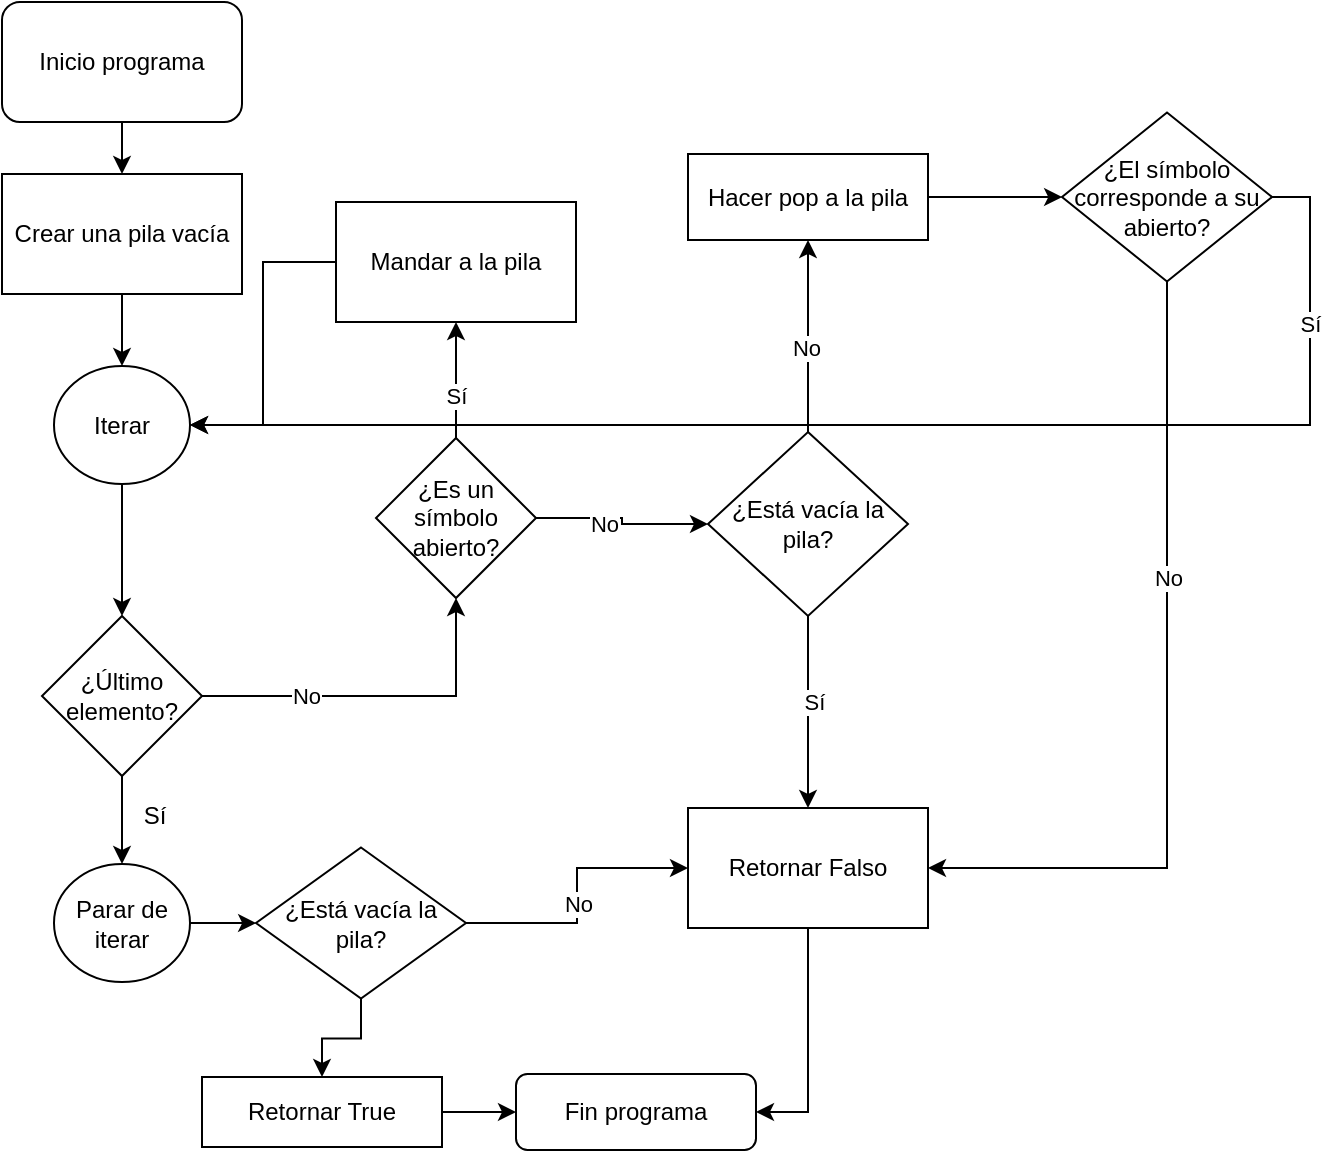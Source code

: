 <mxfile version="27.0.6">
  <diagram name="Page-1" id="LyUSRzBJaRKsTFevG2nt">
    <mxGraphModel dx="934" dy="591" grid="0" gridSize="10" guides="1" tooltips="1" connect="1" arrows="1" fold="1" page="0" pageScale="1" pageWidth="850" pageHeight="1100" math="0" shadow="0">
      <root>
        <mxCell id="0" />
        <mxCell id="1" parent="0" />
        <mxCell id="Reo4xvZxNqNLmAQbo8K--3" value="" style="edgeStyle=orthogonalEdgeStyle;rounded=0;orthogonalLoop=1;jettySize=auto;html=1;" edge="1" parent="1" source="Reo4xvZxNqNLmAQbo8K--1" target="Reo4xvZxNqNLmAQbo8K--2">
          <mxGeometry relative="1" as="geometry" />
        </mxCell>
        <mxCell id="Reo4xvZxNqNLmAQbo8K--1" value="Inicio programa" style="rounded=1;whiteSpace=wrap;html=1;" vertex="1" parent="1">
          <mxGeometry x="167" y="65" width="120" height="60" as="geometry" />
        </mxCell>
        <mxCell id="Reo4xvZxNqNLmAQbo8K--5" value="" style="edgeStyle=orthogonalEdgeStyle;rounded=0;orthogonalLoop=1;jettySize=auto;html=1;" edge="1" parent="1" source="Reo4xvZxNqNLmAQbo8K--2" target="Reo4xvZxNqNLmAQbo8K--4">
          <mxGeometry relative="1" as="geometry" />
        </mxCell>
        <mxCell id="Reo4xvZxNqNLmAQbo8K--2" value="Crear una pila vacía" style="rounded=0;whiteSpace=wrap;html=1;" vertex="1" parent="1">
          <mxGeometry x="167" y="151" width="120" height="60" as="geometry" />
        </mxCell>
        <mxCell id="Reo4xvZxNqNLmAQbo8K--7" value="" style="edgeStyle=orthogonalEdgeStyle;rounded=0;orthogonalLoop=1;jettySize=auto;html=1;" edge="1" parent="1" source="Reo4xvZxNqNLmAQbo8K--4" target="Reo4xvZxNqNLmAQbo8K--6">
          <mxGeometry relative="1" as="geometry" />
        </mxCell>
        <mxCell id="Reo4xvZxNqNLmAQbo8K--4" value="Iterar" style="ellipse;whiteSpace=wrap;html=1;" vertex="1" parent="1">
          <mxGeometry x="193" y="247" width="68" height="59" as="geometry" />
        </mxCell>
        <mxCell id="Reo4xvZxNqNLmAQbo8K--9" value="" style="edgeStyle=orthogonalEdgeStyle;rounded=0;orthogonalLoop=1;jettySize=auto;html=1;" edge="1" parent="1" source="Reo4xvZxNqNLmAQbo8K--6" target="Reo4xvZxNqNLmAQbo8K--8">
          <mxGeometry relative="1" as="geometry" />
        </mxCell>
        <mxCell id="Reo4xvZxNqNLmAQbo8K--17" style="edgeStyle=orthogonalEdgeStyle;rounded=0;orthogonalLoop=1;jettySize=auto;html=1;entryX=0.5;entryY=1;entryDx=0;entryDy=0;" edge="1" parent="1" source="Reo4xvZxNqNLmAQbo8K--6" target="Reo4xvZxNqNLmAQbo8K--15">
          <mxGeometry relative="1" as="geometry" />
        </mxCell>
        <mxCell id="Reo4xvZxNqNLmAQbo8K--18" value="No" style="edgeLabel;html=1;align=center;verticalAlign=middle;resizable=0;points=[];" vertex="1" connectable="0" parent="Reo4xvZxNqNLmAQbo8K--17">
          <mxGeometry x="-0.417" relative="1" as="geometry">
            <mxPoint as="offset" />
          </mxGeometry>
        </mxCell>
        <mxCell id="Reo4xvZxNqNLmAQbo8K--6" value="¿Último elemento?" style="rhombus;whiteSpace=wrap;html=1;" vertex="1" parent="1">
          <mxGeometry x="187" y="372" width="80" height="80" as="geometry" />
        </mxCell>
        <mxCell id="Reo4xvZxNqNLmAQbo8K--41" value="" style="edgeStyle=orthogonalEdgeStyle;rounded=0;orthogonalLoop=1;jettySize=auto;html=1;" edge="1" parent="1" source="Reo4xvZxNqNLmAQbo8K--8" target="Reo4xvZxNqNLmAQbo8K--40">
          <mxGeometry relative="1" as="geometry" />
        </mxCell>
        <mxCell id="Reo4xvZxNqNLmAQbo8K--8" value="Parar de iterar" style="ellipse;whiteSpace=wrap;html=1;" vertex="1" parent="1">
          <mxGeometry x="193" y="496" width="68" height="59" as="geometry" />
        </mxCell>
        <mxCell id="Reo4xvZxNqNLmAQbo8K--10" value="Sí" style="text;html=1;align=center;verticalAlign=middle;resizable=0;points=[];autosize=1;strokeColor=none;fillColor=none;" vertex="1" parent="1">
          <mxGeometry x="228" y="459" width="29" height="26" as="geometry" />
        </mxCell>
        <mxCell id="Reo4xvZxNqNLmAQbo8K--20" value="" style="edgeStyle=orthogonalEdgeStyle;rounded=0;orthogonalLoop=1;jettySize=auto;html=1;" edge="1" parent="1" source="Reo4xvZxNqNLmAQbo8K--15" target="Reo4xvZxNqNLmAQbo8K--19">
          <mxGeometry relative="1" as="geometry" />
        </mxCell>
        <mxCell id="Reo4xvZxNqNLmAQbo8K--21" value="Sí" style="edgeLabel;html=1;align=center;verticalAlign=middle;resizable=0;points=[];" vertex="1" connectable="0" parent="Reo4xvZxNqNLmAQbo8K--20">
          <mxGeometry y="-5" relative="1" as="geometry">
            <mxPoint x="-5" y="8" as="offset" />
          </mxGeometry>
        </mxCell>
        <mxCell id="Reo4xvZxNqNLmAQbo8K--24" value="" style="edgeStyle=orthogonalEdgeStyle;rounded=0;orthogonalLoop=1;jettySize=auto;html=1;" edge="1" parent="1" source="Reo4xvZxNqNLmAQbo8K--15" target="Reo4xvZxNqNLmAQbo8K--23">
          <mxGeometry relative="1" as="geometry" />
        </mxCell>
        <mxCell id="Reo4xvZxNqNLmAQbo8K--25" value="No" style="edgeLabel;html=1;align=center;verticalAlign=middle;resizable=0;points=[];" vertex="1" connectable="0" parent="Reo4xvZxNqNLmAQbo8K--24">
          <mxGeometry x="-0.25" y="-3" relative="1" as="geometry">
            <mxPoint as="offset" />
          </mxGeometry>
        </mxCell>
        <mxCell id="Reo4xvZxNqNLmAQbo8K--15" value="¿Es un símbolo abierto?" style="rhombus;whiteSpace=wrap;html=1;" vertex="1" parent="1">
          <mxGeometry x="354" y="283" width="80" height="80" as="geometry" />
        </mxCell>
        <mxCell id="Reo4xvZxNqNLmAQbo8K--22" style="edgeStyle=orthogonalEdgeStyle;rounded=0;orthogonalLoop=1;jettySize=auto;html=1;entryX=1;entryY=0.5;entryDx=0;entryDy=0;" edge="1" parent="1" source="Reo4xvZxNqNLmAQbo8K--19" target="Reo4xvZxNqNLmAQbo8K--4">
          <mxGeometry relative="1" as="geometry" />
        </mxCell>
        <mxCell id="Reo4xvZxNqNLmAQbo8K--19" value="Mandar a la pila" style="whiteSpace=wrap;html=1;" vertex="1" parent="1">
          <mxGeometry x="334" y="165" width="120" height="60" as="geometry" />
        </mxCell>
        <mxCell id="Reo4xvZxNqNLmAQbo8K--27" value="" style="edgeStyle=orthogonalEdgeStyle;rounded=0;orthogonalLoop=1;jettySize=auto;html=1;" edge="1" parent="1" source="Reo4xvZxNqNLmAQbo8K--23" target="Reo4xvZxNqNLmAQbo8K--26">
          <mxGeometry relative="1" as="geometry" />
        </mxCell>
        <mxCell id="Reo4xvZxNqNLmAQbo8K--28" value="Sí" style="edgeLabel;html=1;align=center;verticalAlign=middle;resizable=0;points=[];" vertex="1" connectable="0" parent="Reo4xvZxNqNLmAQbo8K--27">
          <mxGeometry x="-0.104" y="3" relative="1" as="geometry">
            <mxPoint as="offset" />
          </mxGeometry>
        </mxCell>
        <mxCell id="Reo4xvZxNqNLmAQbo8K--32" value="" style="edgeStyle=orthogonalEdgeStyle;rounded=0;orthogonalLoop=1;jettySize=auto;html=1;" edge="1" parent="1" source="Reo4xvZxNqNLmAQbo8K--23" target="Reo4xvZxNqNLmAQbo8K--31">
          <mxGeometry relative="1" as="geometry" />
        </mxCell>
        <mxCell id="Reo4xvZxNqNLmAQbo8K--33" value="No" style="edgeLabel;html=1;align=center;verticalAlign=middle;resizable=0;points=[];" vertex="1" connectable="0" parent="Reo4xvZxNqNLmAQbo8K--32">
          <mxGeometry x="-0.125" y="1" relative="1" as="geometry">
            <mxPoint as="offset" />
          </mxGeometry>
        </mxCell>
        <mxCell id="Reo4xvZxNqNLmAQbo8K--23" value="¿Está vacía la pila?" style="rhombus;whiteSpace=wrap;html=1;" vertex="1" parent="1">
          <mxGeometry x="520" y="280" width="100" height="92" as="geometry" />
        </mxCell>
        <mxCell id="Reo4xvZxNqNLmAQbo8K--30" style="edgeStyle=orthogonalEdgeStyle;rounded=0;orthogonalLoop=1;jettySize=auto;html=1;entryX=1;entryY=0.5;entryDx=0;entryDy=0;exitX=0.5;exitY=1;exitDx=0;exitDy=0;" edge="1" parent="1" source="Reo4xvZxNqNLmAQbo8K--26" target="Reo4xvZxNqNLmAQbo8K--29">
          <mxGeometry relative="1" as="geometry" />
        </mxCell>
        <mxCell id="Reo4xvZxNqNLmAQbo8K--26" value="Retornar Falso" style="whiteSpace=wrap;html=1;" vertex="1" parent="1">
          <mxGeometry x="510" y="468" width="120" height="60" as="geometry" />
        </mxCell>
        <mxCell id="Reo4xvZxNqNLmAQbo8K--29" value="Fin programa" style="rounded=1;whiteSpace=wrap;html=1;" vertex="1" parent="1">
          <mxGeometry x="424" y="601" width="120" height="38" as="geometry" />
        </mxCell>
        <mxCell id="Reo4xvZxNqNLmAQbo8K--35" value="" style="edgeStyle=orthogonalEdgeStyle;rounded=0;orthogonalLoop=1;jettySize=auto;html=1;" edge="1" parent="1" source="Reo4xvZxNqNLmAQbo8K--31" target="Reo4xvZxNqNLmAQbo8K--34">
          <mxGeometry relative="1" as="geometry" />
        </mxCell>
        <mxCell id="Reo4xvZxNqNLmAQbo8K--31" value="Hacer pop a la pila" style="whiteSpace=wrap;html=1;" vertex="1" parent="1">
          <mxGeometry x="510" y="141" width="120" height="43" as="geometry" />
        </mxCell>
        <mxCell id="Reo4xvZxNqNLmAQbo8K--36" style="edgeStyle=orthogonalEdgeStyle;rounded=0;orthogonalLoop=1;jettySize=auto;html=1;entryX=1;entryY=0.5;entryDx=0;entryDy=0;exitX=0.5;exitY=1;exitDx=0;exitDy=0;" edge="1" parent="1" source="Reo4xvZxNqNLmAQbo8K--34" target="Reo4xvZxNqNLmAQbo8K--26">
          <mxGeometry relative="1" as="geometry" />
        </mxCell>
        <mxCell id="Reo4xvZxNqNLmAQbo8K--37" value="No" style="edgeLabel;html=1;align=center;verticalAlign=middle;resizable=0;points=[];" vertex="1" connectable="0" parent="Reo4xvZxNqNLmAQbo8K--36">
          <mxGeometry x="-0.282" relative="1" as="geometry">
            <mxPoint as="offset" />
          </mxGeometry>
        </mxCell>
        <mxCell id="Reo4xvZxNqNLmAQbo8K--38" style="edgeStyle=orthogonalEdgeStyle;rounded=0;orthogonalLoop=1;jettySize=auto;html=1;entryX=1;entryY=0.5;entryDx=0;entryDy=0;" edge="1" parent="1" source="Reo4xvZxNqNLmAQbo8K--34" target="Reo4xvZxNqNLmAQbo8K--4">
          <mxGeometry relative="1" as="geometry">
            <Array as="points">
              <mxPoint x="821" y="163" />
              <mxPoint x="821" y="277" />
            </Array>
          </mxGeometry>
        </mxCell>
        <mxCell id="Reo4xvZxNqNLmAQbo8K--39" value="Sí" style="edgeLabel;html=1;align=center;verticalAlign=middle;resizable=0;points=[];" vertex="1" connectable="0" parent="Reo4xvZxNqNLmAQbo8K--38">
          <mxGeometry x="-0.764" relative="1" as="geometry">
            <mxPoint as="offset" />
          </mxGeometry>
        </mxCell>
        <mxCell id="Reo4xvZxNqNLmAQbo8K--34" value="¿El símbolo corresponde a su abierto?" style="rhombus;whiteSpace=wrap;html=1;" vertex="1" parent="1">
          <mxGeometry x="697" y="120.25" width="105" height="84.5" as="geometry" />
        </mxCell>
        <mxCell id="Reo4xvZxNqNLmAQbo8K--43" style="edgeStyle=orthogonalEdgeStyle;rounded=0;orthogonalLoop=1;jettySize=auto;html=1;entryX=0;entryY=0.5;entryDx=0;entryDy=0;" edge="1" parent="1" source="Reo4xvZxNqNLmAQbo8K--40" target="Reo4xvZxNqNLmAQbo8K--26">
          <mxGeometry relative="1" as="geometry" />
        </mxCell>
        <mxCell id="Reo4xvZxNqNLmAQbo8K--44" value="No" style="edgeLabel;html=1;align=center;verticalAlign=middle;resizable=0;points=[];" vertex="1" connectable="0" parent="Reo4xvZxNqNLmAQbo8K--43">
          <mxGeometry x="-0.054" relative="1" as="geometry">
            <mxPoint as="offset" />
          </mxGeometry>
        </mxCell>
        <mxCell id="Reo4xvZxNqNLmAQbo8K--46" value="" style="edgeStyle=orthogonalEdgeStyle;rounded=0;orthogonalLoop=1;jettySize=auto;html=1;" edge="1" parent="1" source="Reo4xvZxNqNLmAQbo8K--40" target="Reo4xvZxNqNLmAQbo8K--45">
          <mxGeometry relative="1" as="geometry" />
        </mxCell>
        <mxCell id="Reo4xvZxNqNLmAQbo8K--40" value="¿Está vacía la pila?" style="rhombus;whiteSpace=wrap;html=1;" vertex="1" parent="1">
          <mxGeometry x="294" y="487.75" width="105" height="75.5" as="geometry" />
        </mxCell>
        <mxCell id="Reo4xvZxNqNLmAQbo8K--47" value="" style="edgeStyle=orthogonalEdgeStyle;rounded=0;orthogonalLoop=1;jettySize=auto;html=1;" edge="1" parent="1" source="Reo4xvZxNqNLmAQbo8K--45" target="Reo4xvZxNqNLmAQbo8K--29">
          <mxGeometry relative="1" as="geometry" />
        </mxCell>
        <mxCell id="Reo4xvZxNqNLmAQbo8K--45" value="Retornar True" style="whiteSpace=wrap;html=1;" vertex="1" parent="1">
          <mxGeometry x="267" y="602.5" width="120" height="35" as="geometry" />
        </mxCell>
      </root>
    </mxGraphModel>
  </diagram>
</mxfile>
